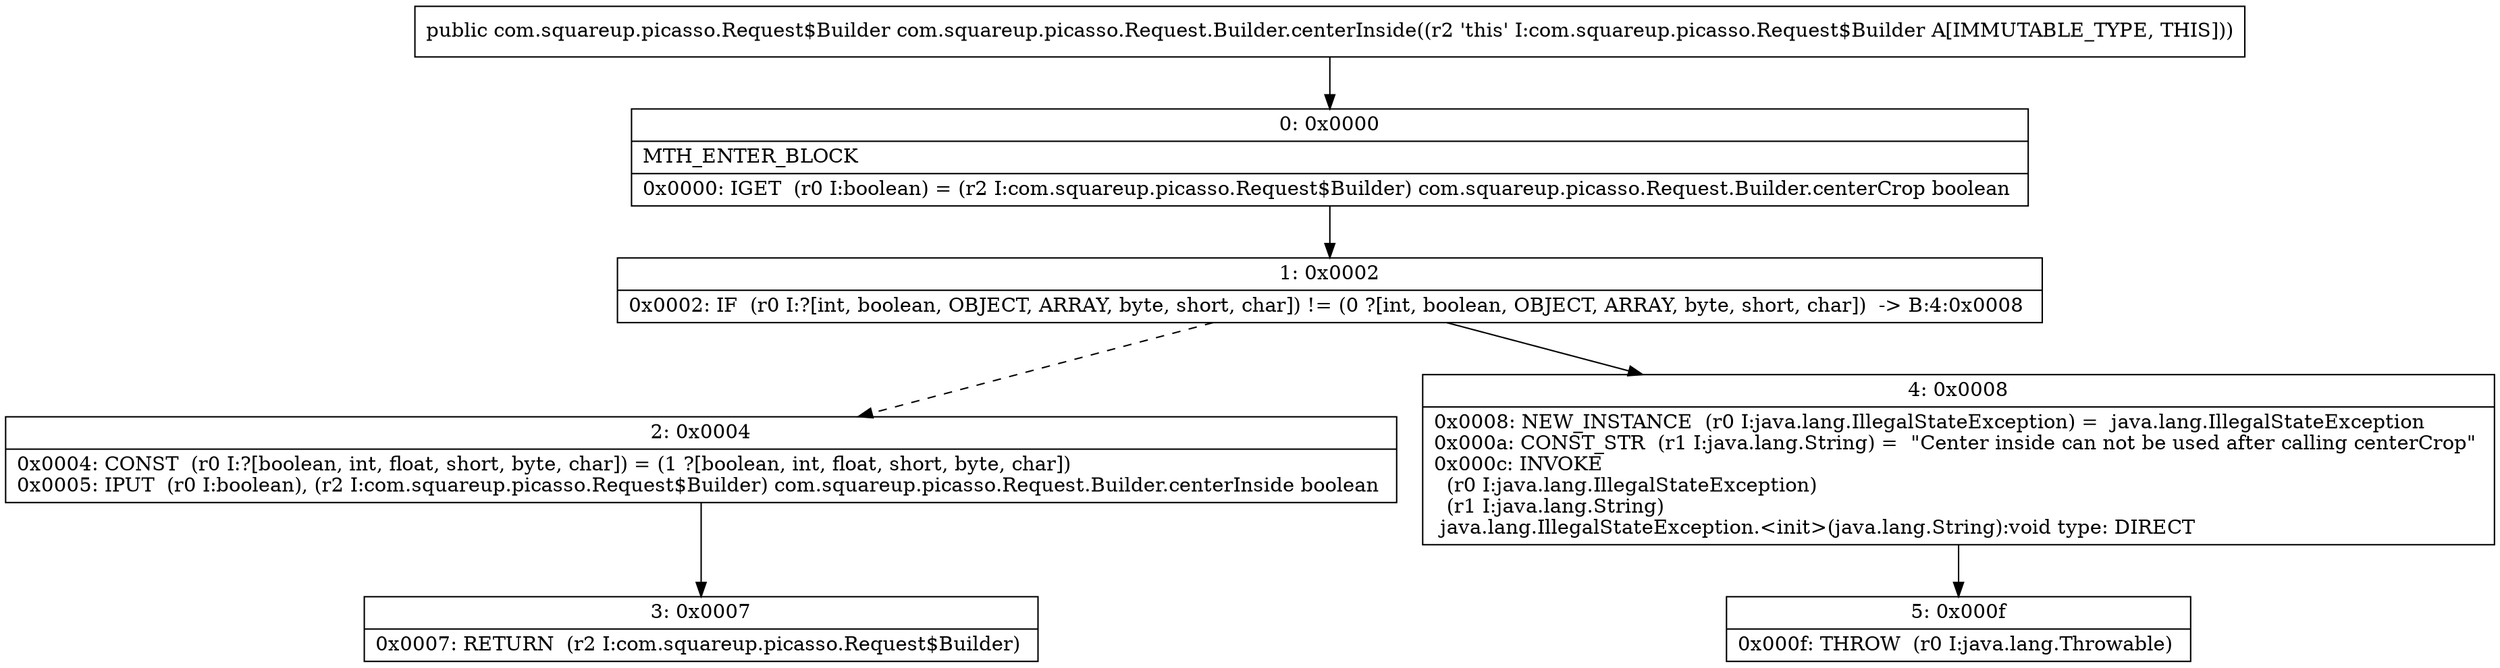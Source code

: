 digraph "CFG forcom.squareup.picasso.Request.Builder.centerInside()Lcom\/squareup\/picasso\/Request$Builder;" {
Node_0 [shape=record,label="{0\:\ 0x0000|MTH_ENTER_BLOCK\l|0x0000: IGET  (r0 I:boolean) = (r2 I:com.squareup.picasso.Request$Builder) com.squareup.picasso.Request.Builder.centerCrop boolean \l}"];
Node_1 [shape=record,label="{1\:\ 0x0002|0x0002: IF  (r0 I:?[int, boolean, OBJECT, ARRAY, byte, short, char]) != (0 ?[int, boolean, OBJECT, ARRAY, byte, short, char])  \-\> B:4:0x0008 \l}"];
Node_2 [shape=record,label="{2\:\ 0x0004|0x0004: CONST  (r0 I:?[boolean, int, float, short, byte, char]) = (1 ?[boolean, int, float, short, byte, char]) \l0x0005: IPUT  (r0 I:boolean), (r2 I:com.squareup.picasso.Request$Builder) com.squareup.picasso.Request.Builder.centerInside boolean \l}"];
Node_3 [shape=record,label="{3\:\ 0x0007|0x0007: RETURN  (r2 I:com.squareup.picasso.Request$Builder) \l}"];
Node_4 [shape=record,label="{4\:\ 0x0008|0x0008: NEW_INSTANCE  (r0 I:java.lang.IllegalStateException) =  java.lang.IllegalStateException \l0x000a: CONST_STR  (r1 I:java.lang.String) =  \"Center inside can not be used after calling centerCrop\" \l0x000c: INVOKE  \l  (r0 I:java.lang.IllegalStateException)\l  (r1 I:java.lang.String)\l java.lang.IllegalStateException.\<init\>(java.lang.String):void type: DIRECT \l}"];
Node_5 [shape=record,label="{5\:\ 0x000f|0x000f: THROW  (r0 I:java.lang.Throwable) \l}"];
MethodNode[shape=record,label="{public com.squareup.picasso.Request$Builder com.squareup.picasso.Request.Builder.centerInside((r2 'this' I:com.squareup.picasso.Request$Builder A[IMMUTABLE_TYPE, THIS])) }"];
MethodNode -> Node_0;
Node_0 -> Node_1;
Node_1 -> Node_2[style=dashed];
Node_1 -> Node_4;
Node_2 -> Node_3;
Node_4 -> Node_5;
}

